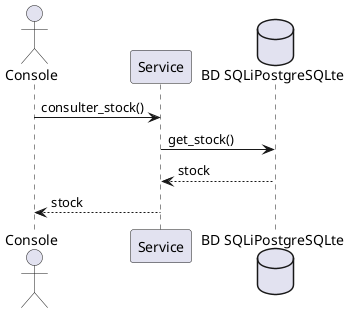 @startuml Consulter l'état du stock
actor Console
participant Service
database "BD SQLiPostgreSQLte" as DB

Console -> Service : consulter_stock()
Service -> DB : get_stock()
DB --> Service : stock
Service --> Console : stock
@enduml


